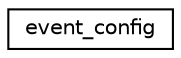 digraph G
{
  edge [fontname="Helvetica",fontsize="10",labelfontname="Helvetica",labelfontsize="10"];
  node [fontname="Helvetica",fontsize="10",shape=record];
  rankdir="LR";
  Node1 [label="event_config",height=0.2,width=0.4,color="black", fillcolor="white", style="filled",URL="$structevent__config.html"];
}
